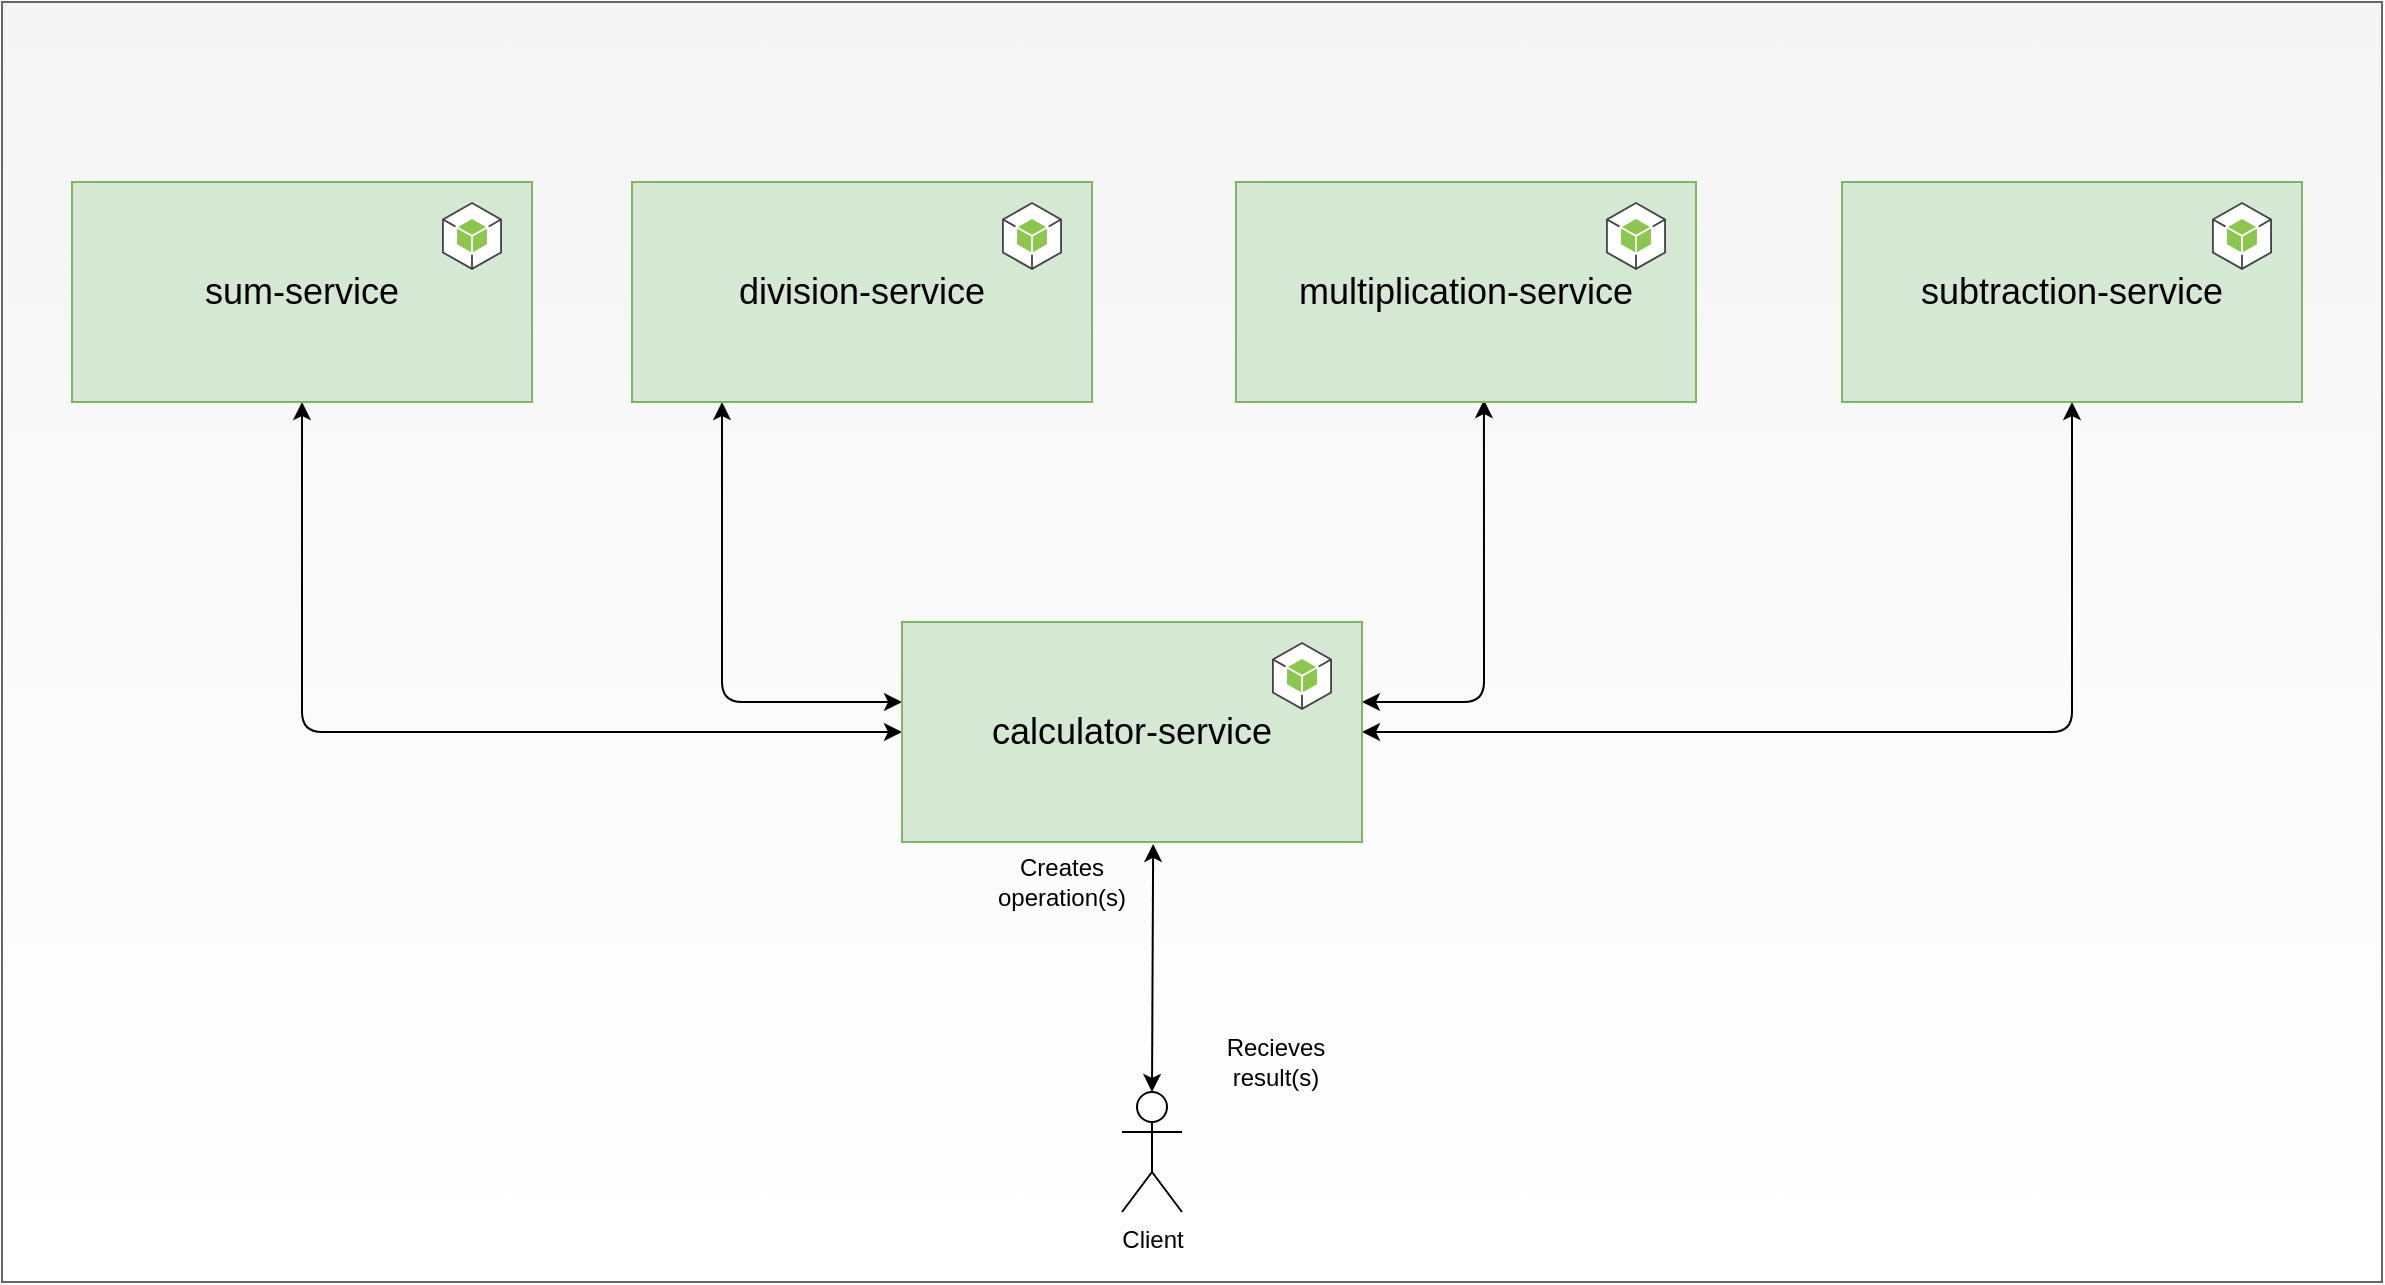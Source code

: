 <mxfile version="13.8.8" type="device"><diagram id="scei2fKWcV26hnIryyhn" name="Page-1"><mxGraphModel dx="2293" dy="639" grid="1" gridSize="10" guides="1" tooltips="1" connect="1" arrows="1" fold="1" page="1" pageScale="1" pageWidth="827" pageHeight="1169" math="0" shadow="0"><root><mxCell id="0"/><mxCell id="1" parent="0"/><mxCell id="dGKqZ9sRdF6N4qwonDej-1" value="" style="rounded=0;whiteSpace=wrap;html=1;fillColor=#f5f5f5;strokeColor=#666666;fontColor=#333333;gradientColor=#ffffff;glass=0;sketch=0;shadow=0;" vertex="1" parent="1"><mxGeometry x="-20" y="10" width="1190" height="640" as="geometry"/></mxCell><mxCell id="dGKqZ9sRdF6N4qwonDej-3" value="Client" style="shape=umlActor;verticalLabelPosition=bottom;verticalAlign=top;html=1;outlineConnect=0;" vertex="1" parent="1"><mxGeometry x="540" y="555" width="30" height="60" as="geometry"/></mxCell><mxCell id="dGKqZ9sRdF6N4qwonDej-18" style="edgeStyle=orthogonalEdgeStyle;rounded=1;orthogonalLoop=1;jettySize=auto;html=1;startArrow=classic;" edge="1" parent="1" source="dGKqZ9sRdF6N4qwonDej-5" target="dGKqZ9sRdF6N4qwonDej-15"><mxGeometry relative="1" as="geometry"/></mxCell><mxCell id="dGKqZ9sRdF6N4qwonDej-19" style="edgeStyle=orthogonalEdgeStyle;rounded=1;orthogonalLoop=1;jettySize=auto;html=1;entryX=0.539;entryY=0.991;entryDx=0;entryDy=0;entryPerimeter=0;startArrow=classic;" edge="1" parent="1" source="dGKqZ9sRdF6N4qwonDej-5" target="dGKqZ9sRdF6N4qwonDej-13"><mxGeometry relative="1" as="geometry"><Array as="points"><mxPoint x="721" y="360"/></Array></mxGeometry></mxCell><mxCell id="dGKqZ9sRdF6N4qwonDej-20" style="edgeStyle=orthogonalEdgeStyle;rounded=1;orthogonalLoop=1;jettySize=auto;html=1;startArrow=classic;" edge="1" parent="1" source="dGKqZ9sRdF6N4qwonDej-5" target="dGKqZ9sRdF6N4qwonDej-9"><mxGeometry relative="1" as="geometry"><Array as="points"><mxPoint x="340" y="360"/></Array></mxGeometry></mxCell><mxCell id="dGKqZ9sRdF6N4qwonDej-22" style="edgeStyle=orthogonalEdgeStyle;rounded=1;orthogonalLoop=1;jettySize=auto;html=1;startArrow=classic;" edge="1" parent="1" source="dGKqZ9sRdF6N4qwonDej-5" target="dGKqZ9sRdF6N4qwonDej-7"><mxGeometry relative="1" as="geometry"/></mxCell><mxCell id="dGKqZ9sRdF6N4qwonDej-5" value="&lt;font style=&quot;font-size: 18px&quot;&gt;calculator-service&lt;/font&gt;" style="rounded=0;whiteSpace=wrap;html=1;fillColor=#d5e8d4;strokeColor=#82b366;" vertex="1" parent="1"><mxGeometry x="430" y="320" width="230" height="110" as="geometry"/></mxCell><mxCell id="dGKqZ9sRdF6N4qwonDej-6" value="" style="outlineConnect=0;dashed=0;verticalLabelPosition=bottom;verticalAlign=top;align=center;html=1;shape=mxgraph.aws3.android;fillColor=#8CC64F;gradientColor=none;rounded=0;shadow=0;glass=0;sketch=0;" vertex="1" parent="1"><mxGeometry x="615" y="330" width="30" height="34" as="geometry"/></mxCell><mxCell id="dGKqZ9sRdF6N4qwonDej-7" value="&lt;font style=&quot;font-size: 18px&quot;&gt;sum-service&lt;/font&gt;" style="rounded=0;whiteSpace=wrap;html=1;fillColor=#d5e8d4;strokeColor=#82b366;" vertex="1" parent="1"><mxGeometry x="15" y="100" width="230" height="110" as="geometry"/></mxCell><mxCell id="dGKqZ9sRdF6N4qwonDej-8" value="" style="outlineConnect=0;dashed=0;verticalLabelPosition=bottom;verticalAlign=top;align=center;html=1;shape=mxgraph.aws3.android;fillColor=#8CC64F;gradientColor=none;rounded=0;shadow=0;glass=0;sketch=0;" vertex="1" parent="1"><mxGeometry x="200" y="110" width="30" height="34" as="geometry"/></mxCell><mxCell id="dGKqZ9sRdF6N4qwonDej-9" value="&lt;font style=&quot;font-size: 18px&quot;&gt;division-service&lt;/font&gt;" style="rounded=0;whiteSpace=wrap;html=1;fillColor=#d5e8d4;strokeColor=#82b366;" vertex="1" parent="1"><mxGeometry x="295" y="100" width="230" height="110" as="geometry"/></mxCell><mxCell id="dGKqZ9sRdF6N4qwonDej-10" value="" style="outlineConnect=0;dashed=0;verticalLabelPosition=bottom;verticalAlign=top;align=center;html=1;shape=mxgraph.aws3.android;fillColor=#8CC64F;gradientColor=none;rounded=0;shadow=0;glass=0;sketch=0;" vertex="1" parent="1"><mxGeometry x="480" y="110" width="30" height="34" as="geometry"/></mxCell><mxCell id="dGKqZ9sRdF6N4qwonDej-13" value="&lt;font style=&quot;font-size: 18px&quot;&gt;multiplication-service&lt;/font&gt;" style="rounded=0;whiteSpace=wrap;html=1;fillColor=#d5e8d4;strokeColor=#82b366;" vertex="1" parent="1"><mxGeometry x="597" y="100" width="230" height="110" as="geometry"/></mxCell><mxCell id="dGKqZ9sRdF6N4qwonDej-14" value="" style="outlineConnect=0;dashed=0;verticalLabelPosition=bottom;verticalAlign=top;align=center;html=1;shape=mxgraph.aws3.android;fillColor=#8CC64F;gradientColor=none;rounded=0;shadow=0;glass=0;sketch=0;" vertex="1" parent="1"><mxGeometry x="782" y="110" width="30" height="34" as="geometry"/></mxCell><mxCell id="dGKqZ9sRdF6N4qwonDej-15" value="&lt;font style=&quot;font-size: 18px&quot;&gt;subtraction-service&lt;/font&gt;" style="rounded=0;whiteSpace=wrap;html=1;fillColor=#d5e8d4;strokeColor=#82b366;" vertex="1" parent="1"><mxGeometry x="900" y="100" width="230" height="110" as="geometry"/></mxCell><mxCell id="dGKqZ9sRdF6N4qwonDej-16" value="" style="outlineConnect=0;dashed=0;verticalLabelPosition=bottom;verticalAlign=top;align=center;html=1;shape=mxgraph.aws3.android;fillColor=#8CC64F;gradientColor=none;rounded=0;shadow=0;glass=0;sketch=0;" vertex="1" parent="1"><mxGeometry x="1085" y="110" width="30" height="34" as="geometry"/></mxCell><mxCell id="dGKqZ9sRdF6N4qwonDej-33" value="Creates operation(s)" style="text;html=1;strokeColor=none;fillColor=none;align=center;verticalAlign=middle;whiteSpace=wrap;rounded=0;shadow=0;glass=0;sketch=0;" vertex="1" parent="1"><mxGeometry x="490" y="440" width="40" height="20" as="geometry"/></mxCell><mxCell id="dGKqZ9sRdF6N4qwonDej-53" value="" style="endArrow=classic;startArrow=classic;html=1;exitX=0.5;exitY=0;exitDx=0;exitDy=0;exitPerimeter=0;entryX=0.546;entryY=1.009;entryDx=0;entryDy=0;entryPerimeter=0;" edge="1" parent="1" source="dGKqZ9sRdF6N4qwonDej-3" target="dGKqZ9sRdF6N4qwonDej-5"><mxGeometry width="50" height="50" relative="1" as="geometry"><mxPoint x="540" y="430" as="sourcePoint"/><mxPoint x="590" y="380" as="targetPoint"/></mxGeometry></mxCell><mxCell id="dGKqZ9sRdF6N4qwonDej-54" value="Recieves&lt;br&gt;result(s)" style="text;html=1;strokeColor=none;fillColor=none;align=center;verticalAlign=middle;whiteSpace=wrap;rounded=0;shadow=0;glass=0;sketch=0;" vertex="1" parent="1"><mxGeometry x="597" y="530" width="40" height="20" as="geometry"/></mxCell></root></mxGraphModel></diagram></mxfile>